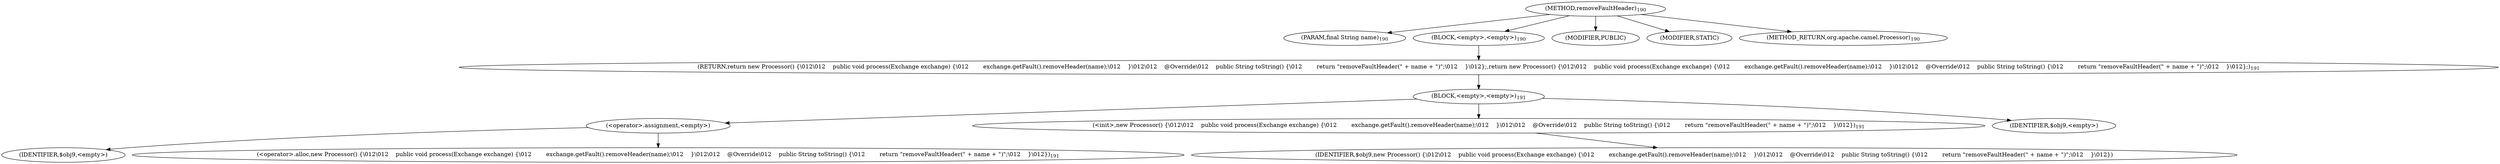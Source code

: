 digraph "removeFaultHeader" {  
"152" [label = <(METHOD,removeFaultHeader)<SUB>190</SUB>> ]
"153" [label = <(PARAM,final String name)<SUB>190</SUB>> ]
"154" [label = <(BLOCK,&lt;empty&gt;,&lt;empty&gt;)<SUB>190</SUB>> ]
"155" [label = <(RETURN,return new Processor() {\012\012    public void process(Exchange exchange) {\012        exchange.getFault().removeHeader(name);\012    }\012\012    @Override\012    public String toString() {\012        return &quot;removeFaultHeader(&quot; + name + &quot;)&quot;;\012    }\012};,return new Processor() {\012\012    public void process(Exchange exchange) {\012        exchange.getFault().removeHeader(name);\012    }\012\012    @Override\012    public String toString() {\012        return &quot;removeFaultHeader(&quot; + name + &quot;)&quot;;\012    }\012};)<SUB>191</SUB>> ]
"156" [label = <(BLOCK,&lt;empty&gt;,&lt;empty&gt;)<SUB>191</SUB>> ]
"157" [label = <(&lt;operator&gt;.assignment,&lt;empty&gt;)> ]
"158" [label = <(IDENTIFIER,$obj9,&lt;empty&gt;)> ]
"159" [label = <(&lt;operator&gt;.alloc,new Processor() {\012\012    public void process(Exchange exchange) {\012        exchange.getFault().removeHeader(name);\012    }\012\012    @Override\012    public String toString() {\012        return &quot;removeFaultHeader(&quot; + name + &quot;)&quot;;\012    }\012})<SUB>191</SUB>> ]
"160" [label = <(&lt;init&gt;,new Processor() {\012\012    public void process(Exchange exchange) {\012        exchange.getFault().removeHeader(name);\012    }\012\012    @Override\012    public String toString() {\012        return &quot;removeFaultHeader(&quot; + name + &quot;)&quot;;\012    }\012})<SUB>191</SUB>> ]
"161" [label = <(IDENTIFIER,$obj9,new Processor() {\012\012    public void process(Exchange exchange) {\012        exchange.getFault().removeHeader(name);\012    }\012\012    @Override\012    public String toString() {\012        return &quot;removeFaultHeader(&quot; + name + &quot;)&quot;;\012    }\012})> ]
"162" [label = <(IDENTIFIER,$obj9,&lt;empty&gt;)> ]
"163" [label = <(MODIFIER,PUBLIC)> ]
"164" [label = <(MODIFIER,STATIC)> ]
"165" [label = <(METHOD_RETURN,org.apache.camel.Processor)<SUB>190</SUB>> ]
  "152" -> "153" 
  "152" -> "154" 
  "152" -> "163" 
  "152" -> "164" 
  "152" -> "165" 
  "154" -> "155" 
  "155" -> "156" 
  "156" -> "157" 
  "156" -> "160" 
  "156" -> "162" 
  "157" -> "158" 
  "157" -> "159" 
  "160" -> "161" 
}
